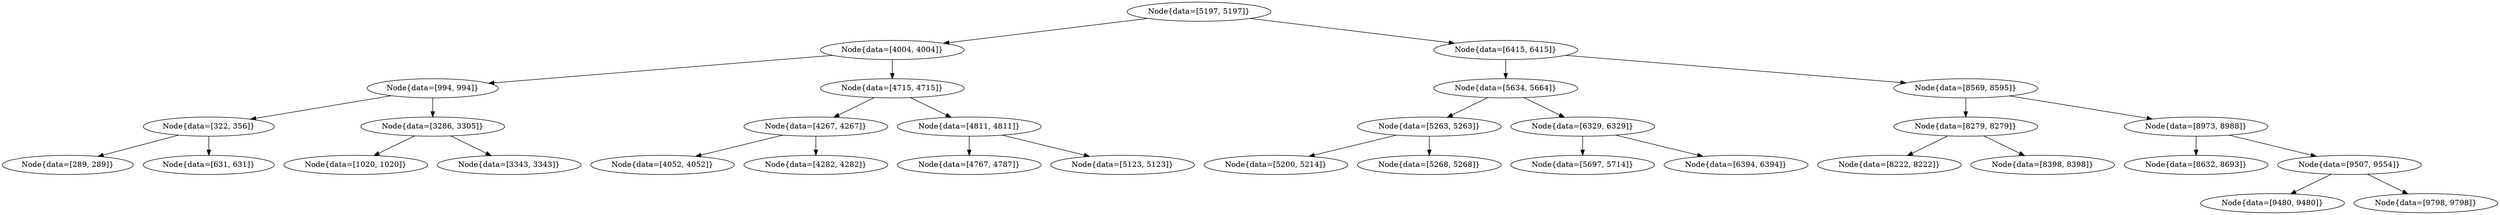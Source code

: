 digraph G{
1823288671 [label="Node{data=[5197, 5197]}"]
1823288671 -> 1030781061
1030781061 [label="Node{data=[4004, 4004]}"]
1030781061 -> 63183691
63183691 [label="Node{data=[994, 994]}"]
63183691 -> 1436852395
1436852395 [label="Node{data=[322, 356]}"]
1436852395 -> 1348905109
1348905109 [label="Node{data=[289, 289]}"]
1436852395 -> 1860982348
1860982348 [label="Node{data=[631, 631]}"]
63183691 -> 1305548441
1305548441 [label="Node{data=[3286, 3305]}"]
1305548441 -> 1031820912
1031820912 [label="Node{data=[1020, 1020]}"]
1305548441 -> 1481077589
1481077589 [label="Node{data=[3343, 3343]}"]
1030781061 -> 1419051047
1419051047 [label="Node{data=[4715, 4715]}"]
1419051047 -> 297120242
297120242 [label="Node{data=[4267, 4267]}"]
297120242 -> 783898210
783898210 [label="Node{data=[4052, 4052]}"]
297120242 -> 1300714811
1300714811 [label="Node{data=[4282, 4282]}"]
1419051047 -> 837804180
837804180 [label="Node{data=[4811, 4811]}"]
837804180 -> 225049978
225049978 [label="Node{data=[4767, 4787]}"]
837804180 -> 1770496243
1770496243 [label="Node{data=[5123, 5123]}"]
1823288671 -> 509480565
509480565 [label="Node{data=[6415, 6415]}"]
509480565 -> 1358673514
1358673514 [label="Node{data=[5634, 5664]}"]
1358673514 -> 314245922
314245922 [label="Node{data=[5263, 5263]}"]
314245922 -> 1181727166
1181727166 [label="Node{data=[5200, 5214]}"]
314245922 -> 673987232
673987232 [label="Node{data=[5268, 5268]}"]
1358673514 -> 627675433
627675433 [label="Node{data=[6329, 6329]}"]
627675433 -> 1862345909
1862345909 [label="Node{data=[5697, 5714]}"]
627675433 -> 1419301538
1419301538 [label="Node{data=[6394, 6394]}"]
509480565 -> 489163691
489163691 [label="Node{data=[8569, 8595]}"]
489163691 -> 1956717054
1956717054 [label="Node{data=[8279, 8279]}"]
1956717054 -> 308516691
308516691 [label="Node{data=[8222, 8222]}"]
1956717054 -> 8149631
8149631 [label="Node{data=[8398, 8398]}"]
489163691 -> 1574206600
1574206600 [label="Node{data=[8973, 8988]}"]
1574206600 -> 545724445
545724445 [label="Node{data=[8632, 8693]}"]
1574206600 -> 777046609
777046609 [label="Node{data=[9507, 9554]}"]
777046609 -> 1277018694
1277018694 [label="Node{data=[9480, 9480]}"]
777046609 -> 844355441
844355441 [label="Node{data=[9798, 9798]}"]
}